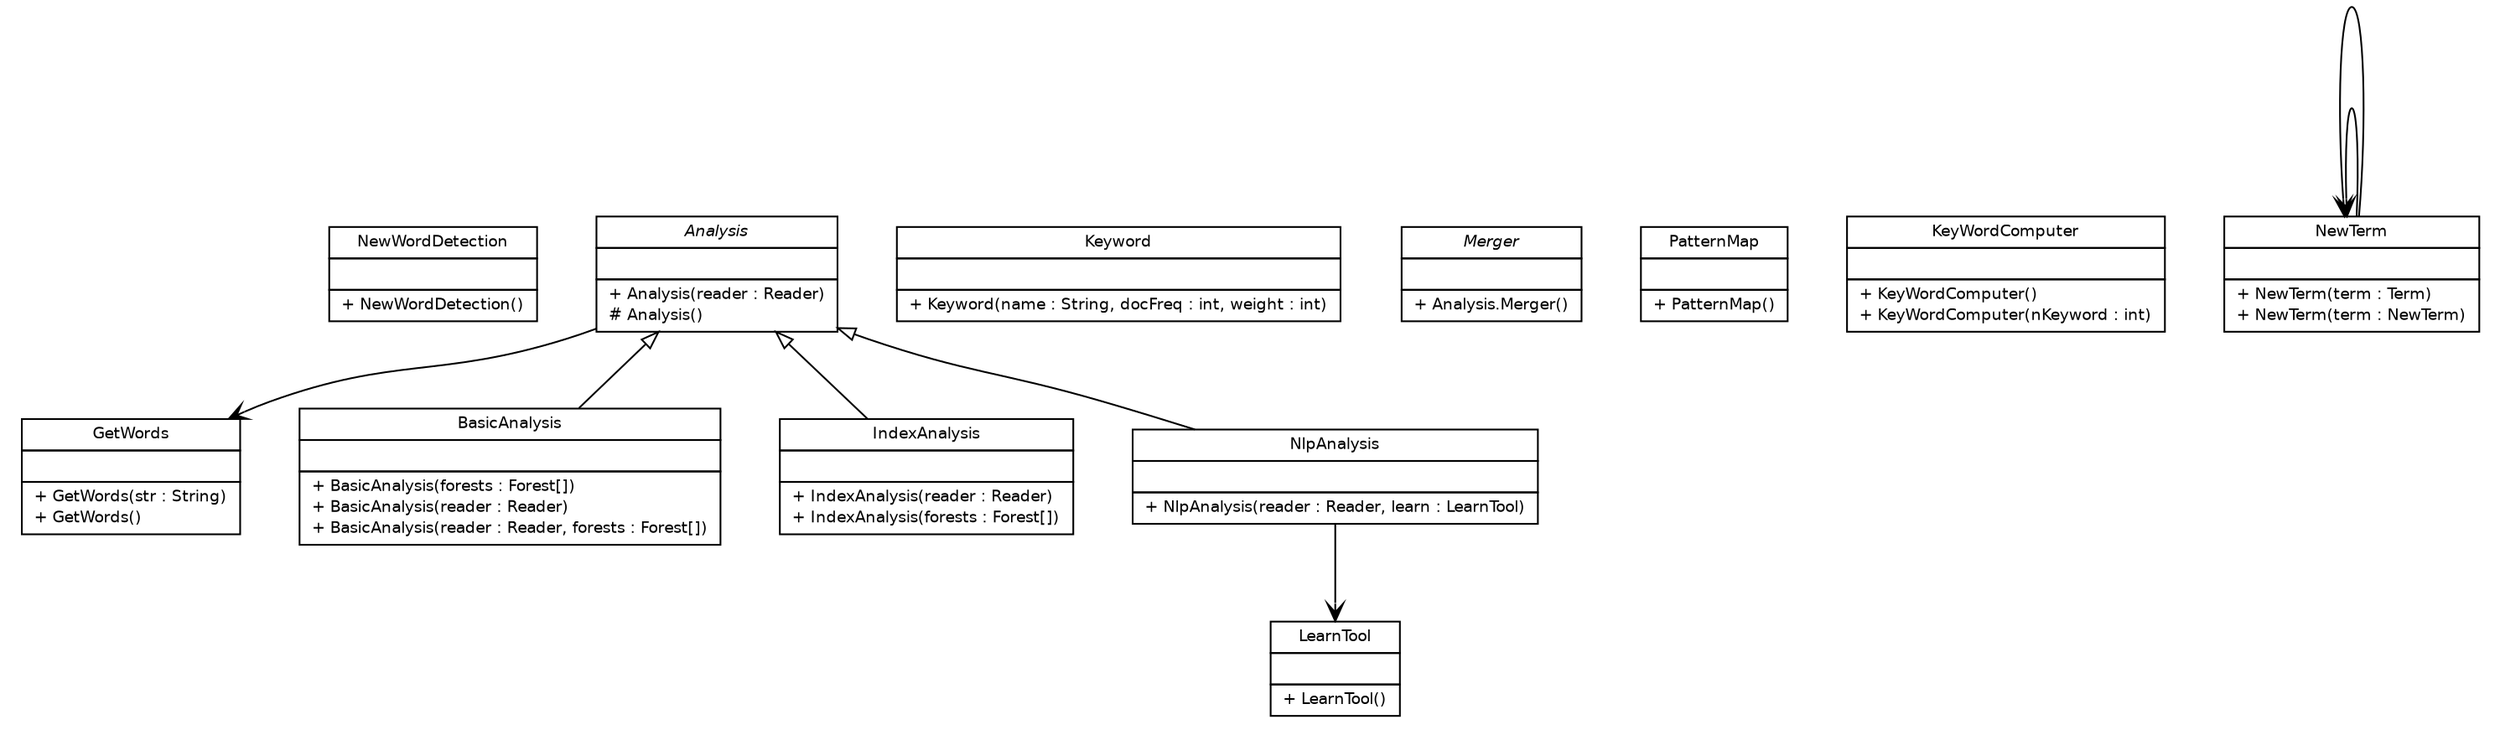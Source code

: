 #!/usr/local/bin/dot
#
# Class diagram 
# Generated by UmlGraph version 4.6 (http://www.spinellis.gr/sw/umlgraph)
#

digraph G {
	edge [fontname="Helvetica",fontsize=10,labelfontname="Helvetica",labelfontsize=10];
	node [fontname="Helvetica",fontsize=10,shape=plaintext];
	// org.soul.splitWord.NewWordDetection
	c391 [label=<<table border="0" cellborder="1" cellspacing="0" cellpadding="2" port="p" href="./NewWordDetection.html">
		<tr><td><table border="0" cellspacing="0" cellpadding="1">
			<tr><td> NewWordDetection </td></tr>
		</table></td></tr>
		<tr><td><table border="0" cellspacing="0" cellpadding="1">
			<tr><td align="left">  </td></tr>
		</table></td></tr>
		<tr><td><table border="0" cellspacing="0" cellpadding="1">
			<tr><td align="left"> + NewWordDetection() </td></tr>
		</table></td></tr>
		</table>>, fontname="Helvetica", fontcolor="black", fontsize=9.0];
	// org.soul.splitWord.GetWords
	c392 [label=<<table border="0" cellborder="1" cellspacing="0" cellpadding="2" port="p" href="./GetWords.html">
		<tr><td><table border="0" cellspacing="0" cellpadding="1">
			<tr><td> GetWords </td></tr>
		</table></td></tr>
		<tr><td><table border="0" cellspacing="0" cellpadding="1">
			<tr><td align="left">  </td></tr>
		</table></td></tr>
		<tr><td><table border="0" cellspacing="0" cellpadding="1">
			<tr><td align="left"> + GetWords(str : String) </td></tr>
			<tr><td align="left"> + GetWords() </td></tr>
		</table></td></tr>
		</table>>, fontname="Helvetica", fontcolor="black", fontsize=9.0];
	// org.soul.splitWord.Keyword
	c393 [label=<<table border="0" cellborder="1" cellspacing="0" cellpadding="2" port="p" href="./Keyword.html">
		<tr><td><table border="0" cellspacing="0" cellpadding="1">
			<tr><td> Keyword </td></tr>
		</table></td></tr>
		<tr><td><table border="0" cellspacing="0" cellpadding="1">
			<tr><td align="left">  </td></tr>
		</table></td></tr>
		<tr><td><table border="0" cellspacing="0" cellpadding="1">
			<tr><td align="left"> + Keyword(name : String, docFreq : int, weight : int) </td></tr>
		</table></td></tr>
		</table>>, fontname="Helvetica", fontcolor="black", fontsize=9.0];
	// org.soul.splitWord.BasicAnalysis
	c394 [label=<<table border="0" cellborder="1" cellspacing="0" cellpadding="2" port="p" href="./BasicAnalysis.html">
		<tr><td><table border="0" cellspacing="0" cellpadding="1">
			<tr><td> BasicAnalysis </td></tr>
		</table></td></tr>
		<tr><td><table border="0" cellspacing="0" cellpadding="1">
			<tr><td align="left">  </td></tr>
		</table></td></tr>
		<tr><td><table border="0" cellspacing="0" cellpadding="1">
			<tr><td align="left"> + BasicAnalysis(forests : Forest[]) </td></tr>
			<tr><td align="left"> + BasicAnalysis(reader : Reader) </td></tr>
			<tr><td align="left"> + BasicAnalysis(reader : Reader, forests : Forest[]) </td></tr>
		</table></td></tr>
		</table>>, fontname="Helvetica", fontcolor="black", fontsize=9.0];
	// org.soul.splitWord.Analysis
	c395 [label=<<table border="0" cellborder="1" cellspacing="0" cellpadding="2" port="p" href="./Analysis.html">
		<tr><td><table border="0" cellspacing="0" cellpadding="1">
			<tr><td><font face="Helvetica-Oblique"> Analysis </font></td></tr>
		</table></td></tr>
		<tr><td><table border="0" cellspacing="0" cellpadding="1">
			<tr><td align="left">  </td></tr>
		</table></td></tr>
		<tr><td><table border="0" cellspacing="0" cellpadding="1">
			<tr><td align="left"> + Analysis(reader : Reader) </td></tr>
			<tr><td align="left"> # Analysis() </td></tr>
		</table></td></tr>
		</table>>, fontname="Helvetica", fontcolor="black", fontsize=9.0];
	// org.soul.splitWord.Analysis.Merger
	c396 [label=<<table border="0" cellborder="1" cellspacing="0" cellpadding="2" port="p" href="./Analysis.Merger.html">
		<tr><td><table border="0" cellspacing="0" cellpadding="1">
			<tr><td><font face="Helvetica-Oblique"> Merger </font></td></tr>
		</table></td></tr>
		<tr><td><table border="0" cellspacing="0" cellpadding="1">
			<tr><td align="left">  </td></tr>
		</table></td></tr>
		<tr><td><table border="0" cellspacing="0" cellpadding="1">
			<tr><td align="left"> + Analysis.Merger() </td></tr>
		</table></td></tr>
		</table>>, fontname="Helvetica", fontcolor="black", fontsize=9.0];
	// org.soul.splitWord.IndexAnalysis
	c397 [label=<<table border="0" cellborder="1" cellspacing="0" cellpadding="2" port="p" href="./IndexAnalysis.html">
		<tr><td><table border="0" cellspacing="0" cellpadding="1">
			<tr><td> IndexAnalysis </td></tr>
		</table></td></tr>
		<tr><td><table border="0" cellspacing="0" cellpadding="1">
			<tr><td align="left">  </td></tr>
		</table></td></tr>
		<tr><td><table border="0" cellspacing="0" cellpadding="1">
			<tr><td align="left"> + IndexAnalysis(reader : Reader) </td></tr>
			<tr><td align="left"> + IndexAnalysis(forests : Forest[]) </td></tr>
		</table></td></tr>
		</table>>, fontname="Helvetica", fontcolor="black", fontsize=9.0];
	// org.soul.splitWord.PatternMap
	c398 [label=<<table border="0" cellborder="1" cellspacing="0" cellpadding="2" port="p" href="./PatternMap.html">
		<tr><td><table border="0" cellspacing="0" cellpadding="1">
			<tr><td> PatternMap </td></tr>
		</table></td></tr>
		<tr><td><table border="0" cellspacing="0" cellpadding="1">
			<tr><td align="left">  </td></tr>
		</table></td></tr>
		<tr><td><table border="0" cellspacing="0" cellpadding="1">
			<tr><td align="left"> + PatternMap() </td></tr>
		</table></td></tr>
		</table>>, fontname="Helvetica", fontcolor="black", fontsize=9.0];
	// org.soul.splitWord.KeyWordComputer
	c399 [label=<<table border="0" cellborder="1" cellspacing="0" cellpadding="2" port="p" href="./KeyWordComputer.html">
		<tr><td><table border="0" cellspacing="0" cellpadding="1">
			<tr><td> KeyWordComputer </td></tr>
		</table></td></tr>
		<tr><td><table border="0" cellspacing="0" cellpadding="1">
			<tr><td align="left">  </td></tr>
		</table></td></tr>
		<tr><td><table border="0" cellspacing="0" cellpadding="1">
			<tr><td align="left"> + KeyWordComputer() </td></tr>
			<tr><td align="left"> + KeyWordComputer(nKeyword : int) </td></tr>
		</table></td></tr>
		</table>>, fontname="Helvetica", fontcolor="black", fontsize=9.0];
	// org.soul.splitWord.NlpAnalysis
	c400 [label=<<table border="0" cellborder="1" cellspacing="0" cellpadding="2" port="p" href="./NlpAnalysis.html">
		<tr><td><table border="0" cellspacing="0" cellpadding="1">
			<tr><td> NlpAnalysis </td></tr>
		</table></td></tr>
		<tr><td><table border="0" cellspacing="0" cellpadding="1">
			<tr><td align="left">  </td></tr>
		</table></td></tr>
		<tr><td><table border="0" cellspacing="0" cellpadding="1">
			<tr><td align="left"> + NlpAnalysis(reader : Reader, learn : LearnTool) </td></tr>
		</table></td></tr>
		</table>>, fontname="Helvetica", fontcolor="black", fontsize=9.0];
	// org.soul.splitWord.LearnTool
	c401 [label=<<table border="0" cellborder="1" cellspacing="0" cellpadding="2" port="p" href="./LearnTool.html">
		<tr><td><table border="0" cellspacing="0" cellpadding="1">
			<tr><td> LearnTool </td></tr>
		</table></td></tr>
		<tr><td><table border="0" cellspacing="0" cellpadding="1">
			<tr><td align="left">  </td></tr>
		</table></td></tr>
		<tr><td><table border="0" cellspacing="0" cellpadding="1">
			<tr><td align="left"> + LearnTool() </td></tr>
		</table></td></tr>
		</table>>, fontname="Helvetica", fontcolor="black", fontsize=9.0];
	// org.soul.splitWord.NewTerm
	c402 [label=<<table border="0" cellborder="1" cellspacing="0" cellpadding="2" port="p" href="./NewTerm.html">
		<tr><td><table border="0" cellspacing="0" cellpadding="1">
			<tr><td> NewTerm </td></tr>
		</table></td></tr>
		<tr><td><table border="0" cellspacing="0" cellpadding="1">
			<tr><td align="left">  </td></tr>
		</table></td></tr>
		<tr><td><table border="0" cellspacing="0" cellpadding="1">
			<tr><td align="left"> + NewTerm(term : Term) </td></tr>
			<tr><td align="left"> + NewTerm(term : NewTerm) </td></tr>
		</table></td></tr>
		</table>>, fontname="Helvetica", fontcolor="black", fontsize=9.0];
	//org.soul.splitWord.BasicAnalysis extends org.soul.splitWord.Analysis
	c395:p -> c394:p [dir=back,arrowtail=empty];
	//org.soul.splitWord.IndexAnalysis extends org.soul.splitWord.Analysis
	c395:p -> c397:p [dir=back,arrowtail=empty];
	//org.soul.splitWord.NlpAnalysis extends org.soul.splitWord.Analysis
	c395:p -> c400:p [dir=back,arrowtail=empty];
	// org.soul.splitWord.Analysis NAVASSOC org.soul.splitWord.GetWords
	c395:p -> c392:p [taillabel="", label="", headlabel="", fontname="Helvetica", fontcolor="black", fontsize=10.0, color="black", arrowhead=open];
	// org.soul.splitWord.NlpAnalysis NAVASSOC org.soul.splitWord.LearnTool
	c400:p -> c401:p [taillabel="", label="", headlabel="", fontname="Helvetica", fontcolor="black", fontsize=10.0, color="black", arrowhead=open];
	// org.soul.splitWord.NewTerm NAVASSOC org.soul.splitWord.NewTerm
	c402:p -> c402:p [taillabel="", label="", headlabel="", fontname="Helvetica", fontcolor="black", fontsize=10.0, color="black", arrowhead=open];
	// org.soul.splitWord.NewTerm NAVASSOC org.soul.splitWord.NewTerm
	c402:p -> c402:p [taillabel="", label="", headlabel="", fontname="Helvetica", fontcolor="black", fontsize=10.0, color="black", arrowhead=open];
}

